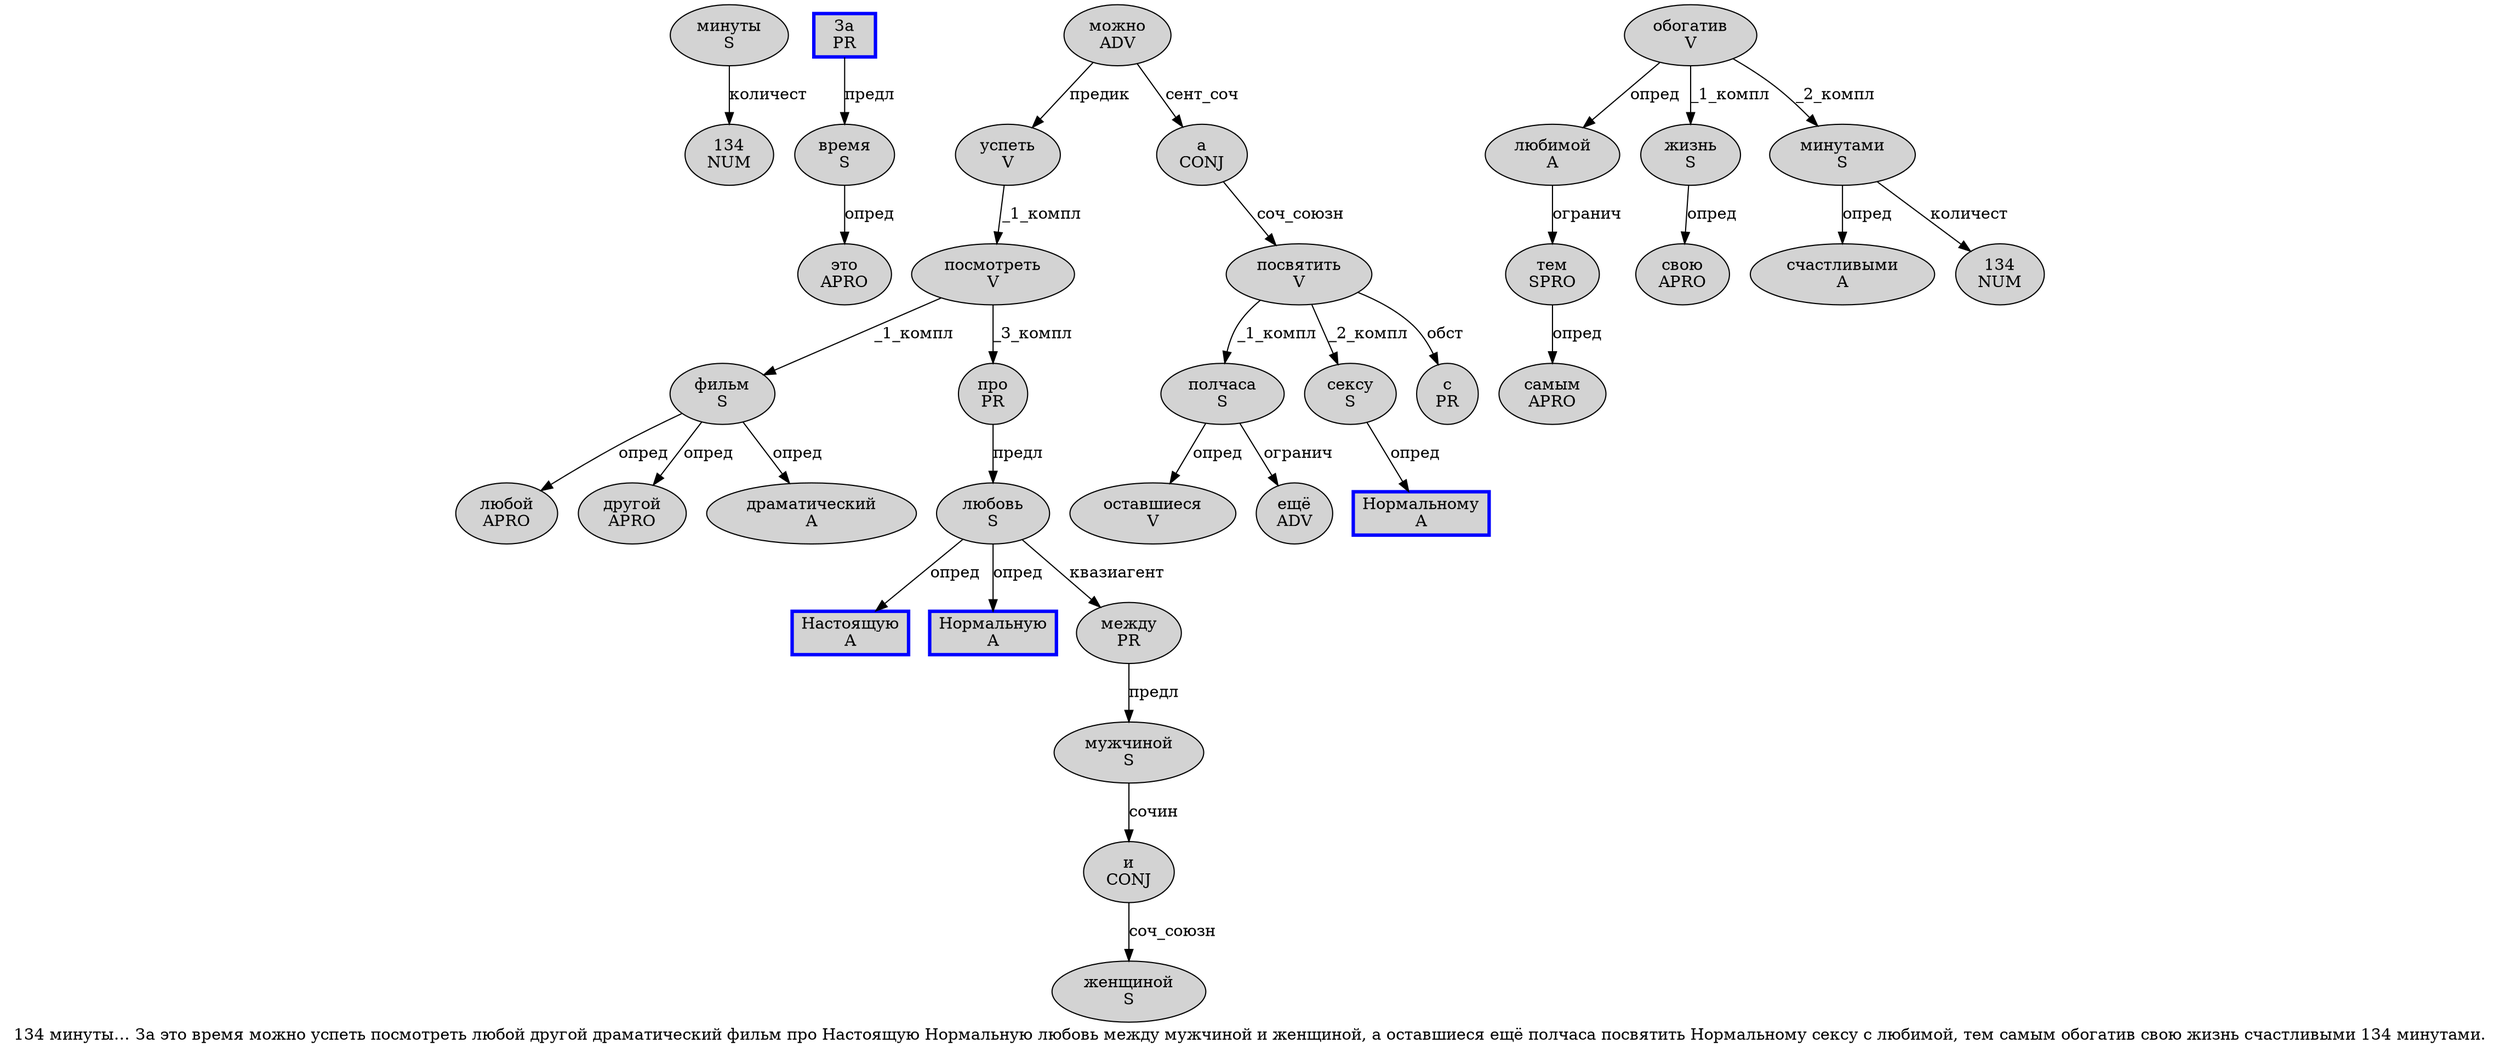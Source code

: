 digraph SENTENCE_3157 {
	graph [label="134 минуты… За это время можно успеть посмотреть любой другой драматический фильм про Настоящую Нормальную любовь между мужчиной и женщиной, а оставшиеся ещё полчаса посвятить Нормальному сексу с любимой, тем самым обогатив свою жизнь счастливыми 134 минутами."]
	node [style=filled]
		0 [label="134
NUM" color="" fillcolor=lightgray penwidth=1 shape=ellipse]
		1 [label="минуты
S" color="" fillcolor=lightgray penwidth=1 shape=ellipse]
		3 [label="За
PR" color=blue fillcolor=lightgray penwidth=3 shape=box]
		4 [label="это
APRO" color="" fillcolor=lightgray penwidth=1 shape=ellipse]
		5 [label="время
S" color="" fillcolor=lightgray penwidth=1 shape=ellipse]
		6 [label="можно
ADV" color="" fillcolor=lightgray penwidth=1 shape=ellipse]
		7 [label="успеть
V" color="" fillcolor=lightgray penwidth=1 shape=ellipse]
		8 [label="посмотреть
V" color="" fillcolor=lightgray penwidth=1 shape=ellipse]
		9 [label="любой
APRO" color="" fillcolor=lightgray penwidth=1 shape=ellipse]
		10 [label="другой
APRO" color="" fillcolor=lightgray penwidth=1 shape=ellipse]
		11 [label="драматический
A" color="" fillcolor=lightgray penwidth=1 shape=ellipse]
		12 [label="фильм
S" color="" fillcolor=lightgray penwidth=1 shape=ellipse]
		13 [label="про
PR" color="" fillcolor=lightgray penwidth=1 shape=ellipse]
		14 [label="Настоящую
A" color=blue fillcolor=lightgray penwidth=3 shape=box]
		15 [label="Нормальную
A" color=blue fillcolor=lightgray penwidth=3 shape=box]
		16 [label="любовь
S" color="" fillcolor=lightgray penwidth=1 shape=ellipse]
		17 [label="между
PR" color="" fillcolor=lightgray penwidth=1 shape=ellipse]
		18 [label="мужчиной
S" color="" fillcolor=lightgray penwidth=1 shape=ellipse]
		19 [label="и
CONJ" color="" fillcolor=lightgray penwidth=1 shape=ellipse]
		20 [label="женщиной
S" color="" fillcolor=lightgray penwidth=1 shape=ellipse]
		22 [label="а
CONJ" color="" fillcolor=lightgray penwidth=1 shape=ellipse]
		23 [label="оставшиеся
V" color="" fillcolor=lightgray penwidth=1 shape=ellipse]
		24 [label="ещё
ADV" color="" fillcolor=lightgray penwidth=1 shape=ellipse]
		25 [label="полчаса
S" color="" fillcolor=lightgray penwidth=1 shape=ellipse]
		26 [label="посвятить
V" color="" fillcolor=lightgray penwidth=1 shape=ellipse]
		27 [label="Нормальному
A" color=blue fillcolor=lightgray penwidth=3 shape=box]
		28 [label="сексу
S" color="" fillcolor=lightgray penwidth=1 shape=ellipse]
		29 [label="с
PR" color="" fillcolor=lightgray penwidth=1 shape=ellipse]
		30 [label="любимой
A" color="" fillcolor=lightgray penwidth=1 shape=ellipse]
		32 [label="тем
SPRO" color="" fillcolor=lightgray penwidth=1 shape=ellipse]
		33 [label="самым
APRO" color="" fillcolor=lightgray penwidth=1 shape=ellipse]
		34 [label="обогатив
V" color="" fillcolor=lightgray penwidth=1 shape=ellipse]
		35 [label="свою
APRO" color="" fillcolor=lightgray penwidth=1 shape=ellipse]
		36 [label="жизнь
S" color="" fillcolor=lightgray penwidth=1 shape=ellipse]
		37 [label="счастливыми
A" color="" fillcolor=lightgray penwidth=1 shape=ellipse]
		38 [label="134
NUM" color="" fillcolor=lightgray penwidth=1 shape=ellipse]
		39 [label="минутами
S" color="" fillcolor=lightgray penwidth=1 shape=ellipse]
			34 -> 30 [label="опред"]
			34 -> 36 [label="_1_компл"]
			34 -> 39 [label="_2_компл"]
			5 -> 4 [label="опред"]
			12 -> 9 [label="опред"]
			12 -> 10 [label="опред"]
			12 -> 11 [label="опред"]
			18 -> 19 [label="сочин"]
			26 -> 25 [label="_1_компл"]
			26 -> 28 [label="_2_компл"]
			26 -> 29 [label="обст"]
			30 -> 32 [label="огранич"]
			1 -> 0 [label="количест"]
			8 -> 12 [label="_1_компл"]
			8 -> 13 [label="_3_компл"]
			16 -> 14 [label="опред"]
			16 -> 15 [label="опред"]
			16 -> 17 [label="квазиагент"]
			6 -> 7 [label="предик"]
			6 -> 22 [label="сент_соч"]
			25 -> 23 [label="опред"]
			25 -> 24 [label="огранич"]
			32 -> 33 [label="опред"]
			7 -> 8 [label="_1_компл"]
			19 -> 20 [label="соч_союзн"]
			3 -> 5 [label="предл"]
			28 -> 27 [label="опред"]
			17 -> 18 [label="предл"]
			22 -> 26 [label="соч_союзн"]
			36 -> 35 [label="опред"]
			13 -> 16 [label="предл"]
			39 -> 37 [label="опред"]
			39 -> 38 [label="количест"]
}